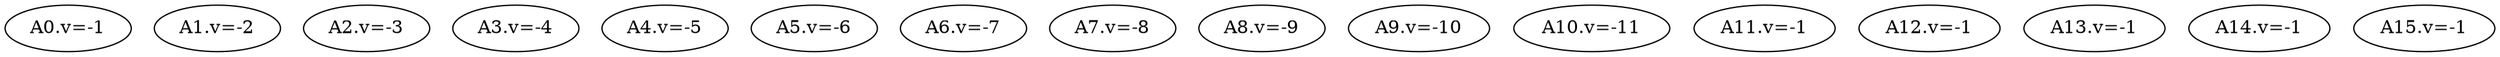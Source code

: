 digraph {
A0 [label="A0.v=-1"]
A1 [label="A1.v=-2"]
A2 [label="A2.v=-3"]
A3 [label="A3.v=-4"]
A4 [label="A4.v=-5"]
A5 [label="A5.v=-6"]
A6 [label="A6.v=-7"]
A7 [label="A7.v=-8"]
A8 [label="A8.v=-9"]
A9 [label="A9.v=-10"]
A10 [label="A10.v=-11"]
A11 [label="A11.v=-1"]
A12 [label="A12.v=-1"]
A13 [label="A13.v=-1"]
A14 [label="A14.v=-1"]
A15 [label="A15.v=-1"]
}
